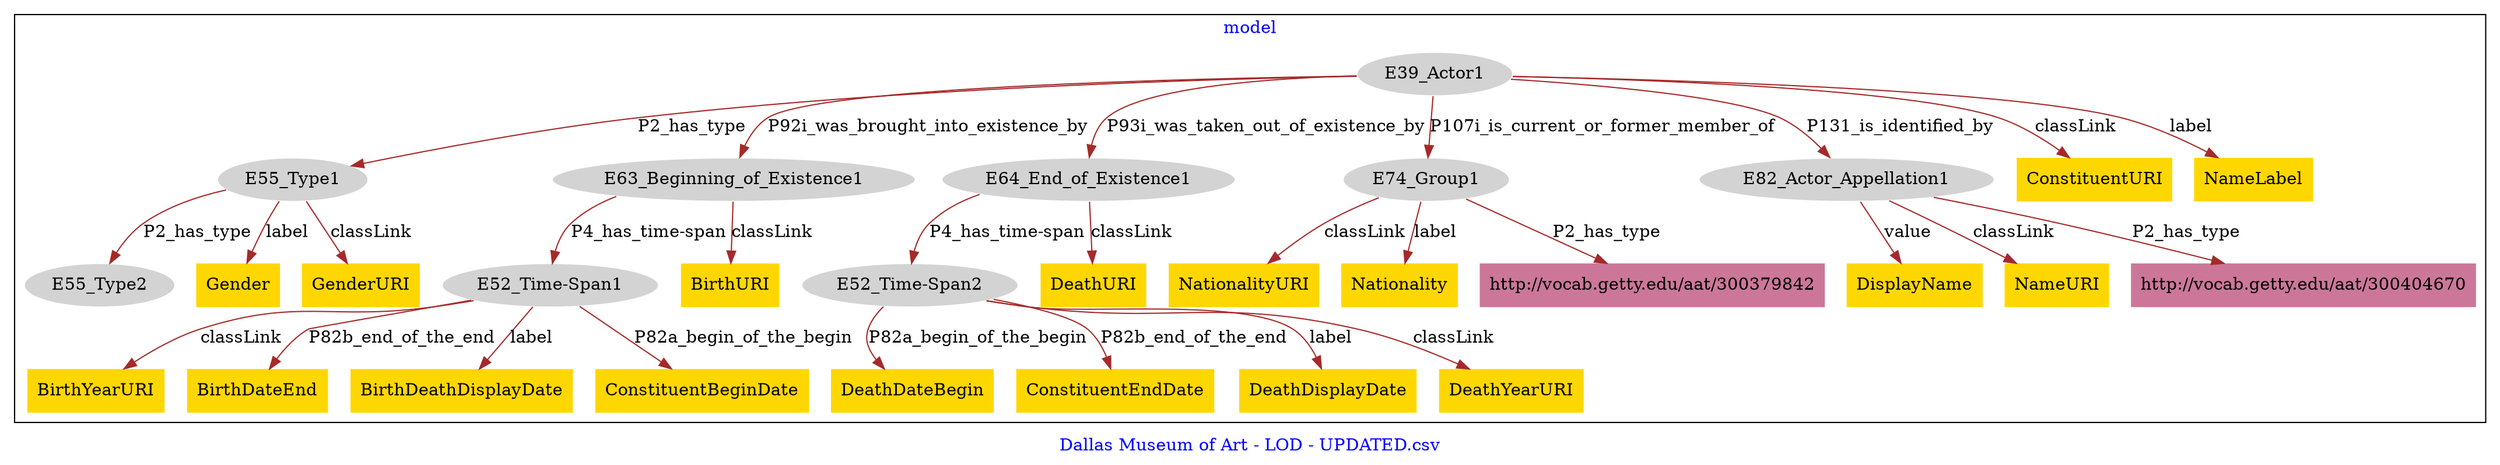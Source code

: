 digraph n0 {
fontcolor="blue"
remincross="true"
label="Dallas Museum of Art - LOD - UPDATED.csv"
subgraph cluster {
label="model"
n2[style="filled",color="white",fillcolor="lightgray",label="E39_Actor1"];
n3[style="filled",color="white",fillcolor="lightgray",label="E55_Type1"];
n4[style="filled",color="white",fillcolor="lightgray",label="E63_Beginning_of_Existence1"];
n5[style="filled",color="white",fillcolor="lightgray",label="E64_End_of_Existence1"];
n6[style="filled",color="white",fillcolor="lightgray",label="E74_Group1"];
n7[style="filled",color="white",fillcolor="lightgray",label="E82_Actor_Appellation1"];
n8[style="filled",color="white",fillcolor="lightgray",label="E55_Type2"];
n9[style="filled",color="white",fillcolor="lightgray",label="E52_Time-Span1"];
n10[style="filled",color="white",fillcolor="lightgray",label="E52_Time-Span2"];
n11[shape="plaintext",style="filled",fillcolor="gold",label="DeathURI"];
n12[shape="plaintext",style="filled",fillcolor="gold",label="NationalityURI"];
n13[shape="plaintext",style="filled",fillcolor="gold",label="BirthYearURI"];
n14[shape="plaintext",style="filled",fillcolor="gold",label="BirthURI"];
n15[shape="plaintext",style="filled",fillcolor="gold",label="BirthDateEnd"];
n16[shape="plaintext",style="filled",fillcolor="gold",label="DeathDateBegin"];
n17[shape="plaintext",style="filled",fillcolor="gold",label="DisplayName"];
n18[shape="plaintext",style="filled",fillcolor="gold",label="ConstituentURI"];
n19[shape="plaintext",style="filled",fillcolor="gold",label="Gender"];
n20[shape="plaintext",style="filled",fillcolor="gold",label="GenderURI"];
n21[shape="plaintext",style="filled",fillcolor="gold",label="BirthDeathDisplayDate"];
n22[shape="plaintext",style="filled",fillcolor="gold",label="Nationality"];
n23[shape="plaintext",style="filled",fillcolor="gold",label="ConstituentEndDate"];
n24[shape="plaintext",style="filled",fillcolor="gold",label="ConstituentBeginDate"];
n25[shape="plaintext",style="filled",fillcolor="gold",label="NameURI"];
n26[shape="plaintext",style="filled",fillcolor="gold",label="DeathDisplayDate"];
n27[shape="plaintext",style="filled",fillcolor="gold",label="NameLabel"];
n28[shape="plaintext",style="filled",fillcolor="gold",label="DeathYearURI"];
n29[shape="plaintext",style="filled",fillcolor="#CC7799",label="http://vocab.getty.edu/aat/300404670"];
n30[shape="plaintext",style="filled",fillcolor="#CC7799",label="http://vocab.getty.edu/aat/300379842"];
}
n2 -> n3[color="brown",fontcolor="black",label="P2_has_type"]
n2 -> n4[color="brown",fontcolor="black",label="P92i_was_brought_into_existence_by"]
n2 -> n5[color="brown",fontcolor="black",label="P93i_was_taken_out_of_existence_by"]
n2 -> n6[color="brown",fontcolor="black",label="P107i_is_current_or_former_member_of"]
n2 -> n7[color="brown",fontcolor="black",label="P131_is_identified_by"]
n3 -> n8[color="brown",fontcolor="black",label="P2_has_type"]
n4 -> n9[color="brown",fontcolor="black",label="P4_has_time-span"]
n5 -> n10[color="brown",fontcolor="black",label="P4_has_time-span"]
n5 -> n11[color="brown",fontcolor="black",label="classLink"]
n6 -> n12[color="brown",fontcolor="black",label="classLink"]
n9 -> n13[color="brown",fontcolor="black",label="classLink"]
n4 -> n14[color="brown",fontcolor="black",label="classLink"]
n9 -> n15[color="brown",fontcolor="black",label="P82b_end_of_the_end"]
n10 -> n16[color="brown",fontcolor="black",label="P82a_begin_of_the_begin"]
n7 -> n17[color="brown",fontcolor="black",label="value"]
n2 -> n18[color="brown",fontcolor="black",label="classLink"]
n3 -> n19[color="brown",fontcolor="black",label="label"]
n3 -> n20[color="brown",fontcolor="black",label="classLink"]
n9 -> n21[color="brown",fontcolor="black",label="label"]
n6 -> n22[color="brown",fontcolor="black",label="label"]
n10 -> n23[color="brown",fontcolor="black",label="P82b_end_of_the_end"]
n9 -> n24[color="brown",fontcolor="black",label="P82a_begin_of_the_begin"]
n7 -> n25[color="brown",fontcolor="black",label="classLink"]
n10 -> n26[color="brown",fontcolor="black",label="label"]
n2 -> n27[color="brown",fontcolor="black",label="label"]
n10 -> n28[color="brown",fontcolor="black",label="classLink"]
n7 -> n29[color="brown",fontcolor="black",label="P2_has_type"]
n6 -> n30[color="brown",fontcolor="black",label="P2_has_type"]
}
